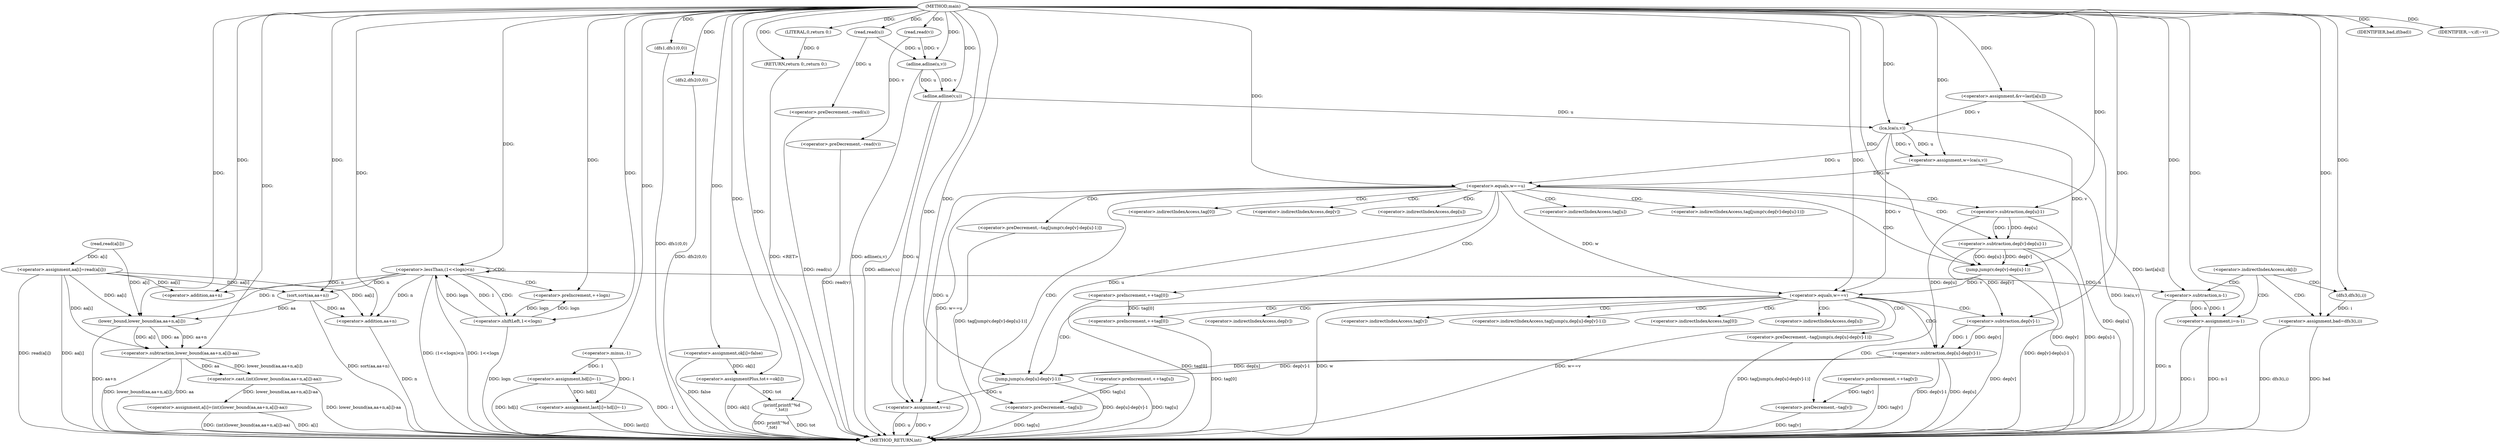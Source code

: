 digraph "main" {  
"1000526" [label = "(METHOD,main)" ]
"1000715" [label = "(METHOD_RETURN,int)" ]
"1000528" [label = "(<operator>.assignment,aa[i]=read(a[i]))" ]
"1000544" [label = "(sort,sort(aa,aa+n))" ]
"1000549" [label = "(<operator>.assignment,a[i]=(int)(lower_bound(aa,aa+n,a[i])-aa))" ]
"1000565" [label = "(<operator>.assignment,last[i]=hd[i]=-1)" ]
"1000591" [label = "(dfs1,dfs1(0,0))" ]
"1000680" [label = "(dfs2,dfs2(0,0))" ]
"1000700" [label = "(<operator>.assignment,ok[i]=false)" ]
"1000705" [label = "(<operator>.assignmentPlus,tot+=ok[i])" ]
"1000710" [label = "(printf,printf(\"%d\n\",tot))" ]
"1000713" [label = "(RETURN,return 0;,return 0;)" ]
"1000537" [label = "(<operator>.lessThan,(1<<logn)<n)" ]
"1000542" [label = "(<operator>.preIncrement,++logn)" ]
"1000585" [label = "(adline,adline(u,v))" ]
"1000588" [label = "(adline,adline(v,u))" ]
"1000596" [label = "(<operator>.assignment,&v=last[a[u]])" ]
"1000677" [label = "(<operator>.assignment,v=u)" ]
"1000699" [label = "(IDENTIFIER,bad,if(bad))" ]
"1000714" [label = "(LITERAL,0,return 0;)" ]
"1000532" [label = "(read,read(a[i]))" ]
"1000546" [label = "(<operator>.addition,aa+n)" ]
"1000553" [label = "(<operator>.cast,(int)(lower_bound(aa,aa+n,a[i])-aa))" ]
"1000569" [label = "(<operator>.assignment,hd[i]=-1)" ]
"1000579" [label = "(<operator>.preDecrement,--read(u))" ]
"1000582" [label = "(<operator>.preDecrement,--read(v))" ]
"1000604" [label = "(IDENTIFIER,~v,if(~v))" ]
"1000688" [label = "(<operator>.assignment,bad=dfs3(i,i))" ]
"1000693" [label = "(<operator>.assignment,i=n-1)" ]
"1000538" [label = "(<operator>.shiftLeft,1<<logn)" ]
"1000555" [label = "(<operator>.subtraction,lower_bound(aa,aa+n,a[i])-aa)" ]
"1000573" [label = "(<operator>.minus,-1)" ]
"1000607" [label = "(<operator>.assignment,w=lca(u,v))" ]
"1000556" [label = "(lower_bound,lower_bound(aa,aa+n,a[i]))" ]
"1000580" [label = "(read,read(u))" ]
"1000583" [label = "(read,read(v))" ]
"1000613" [label = "(<operator>.preIncrement,++tag[u])" ]
"1000617" [label = "(<operator>.preIncrement,++tag[v])" ]
"1000622" [label = "(<operator>.equals,w==u)" ]
"1000650" [label = "(<operator>.equals,w==v)" ]
"1000690" [label = "(dfs3,dfs3(i,i))" ]
"1000695" [label = "(<operator>.subtraction,n-1)" ]
"1000558" [label = "(<operator>.addition,aa+n)" ]
"1000609" [label = "(lca,lca(u,v))" ]
"1000626" [label = "(<operator>.preDecrement,--tag[u])" ]
"1000654" [label = "(<operator>.preDecrement,--tag[v])" ]
"1000631" [label = "(<operator>.preDecrement,--tag[jump(v,dep[v]-dep[u]-1)])" ]
"1000645" [label = "(<operator>.preIncrement,++tag[0])" ]
"1000659" [label = "(<operator>.preDecrement,--tag[jump(u,dep[u]-dep[v]-1)])" ]
"1000673" [label = "(<operator>.preIncrement,++tag[0])" ]
"1000634" [label = "(jump,jump(v,dep[v]-dep[u]-1))" ]
"1000662" [label = "(jump,jump(u,dep[u]-dep[v]-1))" ]
"1000636" [label = "(<operator>.subtraction,dep[v]-dep[u]-1)" ]
"1000664" [label = "(<operator>.subtraction,dep[u]-dep[v]-1)" ]
"1000640" [label = "(<operator>.subtraction,dep[u]-1)" ]
"1000668" [label = "(<operator>.subtraction,dep[v]-1)" ]
"1000684" [label = "(<operator>.indirectIndexAccess,ok[i])" ]
"1000627" [label = "(<operator>.indirectIndexAccess,tag[u])" ]
"1000655" [label = "(<operator>.indirectIndexAccess,tag[v])" ]
"1000632" [label = "(<operator>.indirectIndexAccess,tag[jump(v,dep[v]-dep[u]-1)])" ]
"1000646" [label = "(<operator>.indirectIndexAccess,tag[0])" ]
"1000660" [label = "(<operator>.indirectIndexAccess,tag[jump(u,dep[u]-dep[v]-1)])" ]
"1000674" [label = "(<operator>.indirectIndexAccess,tag[0])" ]
"1000637" [label = "(<operator>.indirectIndexAccess,dep[v])" ]
"1000665" [label = "(<operator>.indirectIndexAccess,dep[u])" ]
"1000641" [label = "(<operator>.indirectIndexAccess,dep[u])" ]
"1000669" [label = "(<operator>.indirectIndexAccess,dep[v])" ]
  "1000713" -> "1000715"  [ label = "DDG: <RET>"] 
  "1000528" -> "1000715"  [ label = "DDG: aa[i]"] 
  "1000528" -> "1000715"  [ label = "DDG: read(a[i])"] 
  "1000538" -> "1000715"  [ label = "DDG: logn"] 
  "1000537" -> "1000715"  [ label = "DDG: 1<<logn"] 
  "1000537" -> "1000715"  [ label = "DDG: (1<<logn)<n"] 
  "1000544" -> "1000715"  [ label = "DDG: sort(aa,aa+n)"] 
  "1000549" -> "1000715"  [ label = "DDG: a[i]"] 
  "1000558" -> "1000715"  [ label = "DDG: n"] 
  "1000556" -> "1000715"  [ label = "DDG: aa+n"] 
  "1000555" -> "1000715"  [ label = "DDG: lower_bound(aa,aa+n,a[i])"] 
  "1000555" -> "1000715"  [ label = "DDG: aa"] 
  "1000553" -> "1000715"  [ label = "DDG: lower_bound(aa,aa+n,a[i])-aa"] 
  "1000549" -> "1000715"  [ label = "DDG: (int)(lower_bound(aa,aa+n,a[i])-aa)"] 
  "1000565" -> "1000715"  [ label = "DDG: last[i]"] 
  "1000569" -> "1000715"  [ label = "DDG: hd[i]"] 
  "1000569" -> "1000715"  [ label = "DDG: -1"] 
  "1000579" -> "1000715"  [ label = "DDG: read(u)"] 
  "1000582" -> "1000715"  [ label = "DDG: read(v)"] 
  "1000585" -> "1000715"  [ label = "DDG: adline(u,v)"] 
  "1000588" -> "1000715"  [ label = "DDG: adline(v,u)"] 
  "1000591" -> "1000715"  [ label = "DDG: dfs1(0,0)"] 
  "1000596" -> "1000715"  [ label = "DDG: last[a[u]]"] 
  "1000607" -> "1000715"  [ label = "DDG: lca(u,v)"] 
  "1000613" -> "1000715"  [ label = "DDG: tag[u]"] 
  "1000617" -> "1000715"  [ label = "DDG: tag[v]"] 
  "1000622" -> "1000715"  [ label = "DDG: w==u"] 
  "1000626" -> "1000715"  [ label = "DDG: tag[u]"] 
  "1000636" -> "1000715"  [ label = "DDG: dep[v]"] 
  "1000640" -> "1000715"  [ label = "DDG: dep[u]"] 
  "1000636" -> "1000715"  [ label = "DDG: dep[u]-1"] 
  "1000634" -> "1000715"  [ label = "DDG: dep[v]-dep[u]-1"] 
  "1000631" -> "1000715"  [ label = "DDG: tag[jump(v,dep[v]-dep[u]-1)]"] 
  "1000645" -> "1000715"  [ label = "DDG: tag[0]"] 
  "1000650" -> "1000715"  [ label = "DDG: w"] 
  "1000650" -> "1000715"  [ label = "DDG: w==v"] 
  "1000654" -> "1000715"  [ label = "DDG: tag[v]"] 
  "1000664" -> "1000715"  [ label = "DDG: dep[u]"] 
  "1000668" -> "1000715"  [ label = "DDG: dep[v]"] 
  "1000664" -> "1000715"  [ label = "DDG: dep[v]-1"] 
  "1000662" -> "1000715"  [ label = "DDG: dep[u]-dep[v]-1"] 
  "1000659" -> "1000715"  [ label = "DDG: tag[jump(u,dep[u]-dep[v]-1)]"] 
  "1000673" -> "1000715"  [ label = "DDG: tag[0]"] 
  "1000677" -> "1000715"  [ label = "DDG: v"] 
  "1000677" -> "1000715"  [ label = "DDG: u"] 
  "1000680" -> "1000715"  [ label = "DDG: dfs2(0,0)"] 
  "1000688" -> "1000715"  [ label = "DDG: dfs3(i,i)"] 
  "1000693" -> "1000715"  [ label = "DDG: i"] 
  "1000695" -> "1000715"  [ label = "DDG: n"] 
  "1000693" -> "1000715"  [ label = "DDG: n-1"] 
  "1000705" -> "1000715"  [ label = "DDG: ok[i]"] 
  "1000710" -> "1000715"  [ label = "DDG: tot"] 
  "1000710" -> "1000715"  [ label = "DDG: printf(\"%d\n\",tot)"] 
  "1000688" -> "1000715"  [ label = "DDG: bad"] 
  "1000700" -> "1000715"  [ label = "DDG: false"] 
  "1000532" -> "1000528"  [ label = "DDG: a[i]"] 
  "1000553" -> "1000549"  [ label = "DDG: lower_bound(aa,aa+n,a[i])-aa"] 
  "1000526" -> "1000700"  [ label = "DDG: "] 
  "1000700" -> "1000705"  [ label = "DDG: ok[i]"] 
  "1000714" -> "1000713"  [ label = "DDG: 0"] 
  "1000526" -> "1000713"  [ label = "DDG: "] 
  "1000528" -> "1000544"  [ label = "DDG: aa[i]"] 
  "1000526" -> "1000544"  [ label = "DDG: "] 
  "1000537" -> "1000544"  [ label = "DDG: n"] 
  "1000569" -> "1000565"  [ label = "DDG: hd[i]"] 
  "1000573" -> "1000565"  [ label = "DDG: 1"] 
  "1000526" -> "1000591"  [ label = "DDG: "] 
  "1000588" -> "1000677"  [ label = "DDG: u"] 
  "1000622" -> "1000677"  [ label = "DDG: u"] 
  "1000662" -> "1000677"  [ label = "DDG: u"] 
  "1000526" -> "1000677"  [ label = "DDG: "] 
  "1000526" -> "1000680"  [ label = "DDG: "] 
  "1000526" -> "1000699"  [ label = "DDG: "] 
  "1000526" -> "1000705"  [ label = "DDG: "] 
  "1000526" -> "1000710"  [ label = "DDG: "] 
  "1000705" -> "1000710"  [ label = "DDG: tot"] 
  "1000526" -> "1000714"  [ label = "DDG: "] 
  "1000538" -> "1000537"  [ label = "DDG: logn"] 
  "1000538" -> "1000537"  [ label = "DDG: 1"] 
  "1000526" -> "1000537"  [ label = "DDG: "] 
  "1000538" -> "1000542"  [ label = "DDG: logn"] 
  "1000526" -> "1000542"  [ label = "DDG: "] 
  "1000528" -> "1000546"  [ label = "DDG: aa[i]"] 
  "1000526" -> "1000546"  [ label = "DDG: "] 
  "1000537" -> "1000546"  [ label = "DDG: n"] 
  "1000555" -> "1000553"  [ label = "DDG: lower_bound(aa,aa+n,a[i])"] 
  "1000555" -> "1000553"  [ label = "DDG: aa"] 
  "1000573" -> "1000569"  [ label = "DDG: 1"] 
  "1000580" -> "1000585"  [ label = "DDG: u"] 
  "1000526" -> "1000585"  [ label = "DDG: "] 
  "1000583" -> "1000585"  [ label = "DDG: v"] 
  "1000585" -> "1000588"  [ label = "DDG: v"] 
  "1000526" -> "1000588"  [ label = "DDG: "] 
  "1000585" -> "1000588"  [ label = "DDG: u"] 
  "1000526" -> "1000596"  [ label = "DDG: "] 
  "1000526" -> "1000604"  [ label = "DDG: "] 
  "1000690" -> "1000688"  [ label = "DDG: i"] 
  "1000695" -> "1000693"  [ label = "DDG: 1"] 
  "1000695" -> "1000693"  [ label = "DDG: n"] 
  "1000526" -> "1000538"  [ label = "DDG: "] 
  "1000542" -> "1000538"  [ label = "DDG: logn"] 
  "1000556" -> "1000555"  [ label = "DDG: aa+n"] 
  "1000556" -> "1000555"  [ label = "DDG: a[i]"] 
  "1000556" -> "1000555"  [ label = "DDG: aa"] 
  "1000528" -> "1000555"  [ label = "DDG: aa[i]"] 
  "1000526" -> "1000555"  [ label = "DDG: "] 
  "1000526" -> "1000573"  [ label = "DDG: "] 
  "1000580" -> "1000579"  [ label = "DDG: u"] 
  "1000583" -> "1000582"  [ label = "DDG: v"] 
  "1000609" -> "1000607"  [ label = "DDG: v"] 
  "1000609" -> "1000607"  [ label = "DDG: u"] 
  "1000526" -> "1000688"  [ label = "DDG: "] 
  "1000526" -> "1000693"  [ label = "DDG: "] 
  "1000528" -> "1000556"  [ label = "DDG: aa[i]"] 
  "1000526" -> "1000556"  [ label = "DDG: "] 
  "1000544" -> "1000556"  [ label = "DDG: aa"] 
  "1000537" -> "1000556"  [ label = "DDG: n"] 
  "1000532" -> "1000556"  [ label = "DDG: a[i]"] 
  "1000526" -> "1000580"  [ label = "DDG: "] 
  "1000526" -> "1000583"  [ label = "DDG: "] 
  "1000526" -> "1000607"  [ label = "DDG: "] 
  "1000526" -> "1000690"  [ label = "DDG: "] 
  "1000526" -> "1000695"  [ label = "DDG: "] 
  "1000537" -> "1000695"  [ label = "DDG: n"] 
  "1000528" -> "1000558"  [ label = "DDG: aa[i]"] 
  "1000544" -> "1000558"  [ label = "DDG: aa"] 
  "1000526" -> "1000558"  [ label = "DDG: "] 
  "1000537" -> "1000558"  [ label = "DDG: n"] 
  "1000588" -> "1000609"  [ label = "DDG: u"] 
  "1000526" -> "1000609"  [ label = "DDG: "] 
  "1000596" -> "1000609"  [ label = "DDG: v"] 
  "1000607" -> "1000622"  [ label = "DDG: w"] 
  "1000526" -> "1000622"  [ label = "DDG: "] 
  "1000609" -> "1000622"  [ label = "DDG: u"] 
  "1000622" -> "1000650"  [ label = "DDG: w"] 
  "1000526" -> "1000650"  [ label = "DDG: "] 
  "1000609" -> "1000650"  [ label = "DDG: v"] 
  "1000634" -> "1000650"  [ label = "DDG: v"] 
  "1000613" -> "1000626"  [ label = "DDG: tag[u]"] 
  "1000617" -> "1000654"  [ label = "DDG: tag[v]"] 
  "1000645" -> "1000673"  [ label = "DDG: tag[0]"] 
  "1000609" -> "1000634"  [ label = "DDG: v"] 
  "1000526" -> "1000634"  [ label = "DDG: "] 
  "1000636" -> "1000634"  [ label = "DDG: dep[u]-1"] 
  "1000636" -> "1000634"  [ label = "DDG: dep[v]"] 
  "1000622" -> "1000662"  [ label = "DDG: u"] 
  "1000526" -> "1000662"  [ label = "DDG: "] 
  "1000664" -> "1000662"  [ label = "DDG: dep[v]-1"] 
  "1000664" -> "1000662"  [ label = "DDG: dep[u]"] 
  "1000640" -> "1000636"  [ label = "DDG: 1"] 
  "1000640" -> "1000636"  [ label = "DDG: dep[u]"] 
  "1000640" -> "1000664"  [ label = "DDG: dep[u]"] 
  "1000668" -> "1000664"  [ label = "DDG: 1"] 
  "1000668" -> "1000664"  [ label = "DDG: dep[v]"] 
  "1000526" -> "1000640"  [ label = "DDG: "] 
  "1000636" -> "1000668"  [ label = "DDG: dep[v]"] 
  "1000526" -> "1000668"  [ label = "DDG: "] 
  "1000537" -> "1000538"  [ label = "CDG: "] 
  "1000537" -> "1000537"  [ label = "CDG: "] 
  "1000537" -> "1000542"  [ label = "CDG: "] 
  "1000684" -> "1000688"  [ label = "CDG: "] 
  "1000684" -> "1000693"  [ label = "CDG: "] 
  "1000684" -> "1000690"  [ label = "CDG: "] 
  "1000684" -> "1000695"  [ label = "CDG: "] 
  "1000622" -> "1000632"  [ label = "CDG: "] 
  "1000622" -> "1000626"  [ label = "CDG: "] 
  "1000622" -> "1000631"  [ label = "CDG: "] 
  "1000622" -> "1000627"  [ label = "CDG: "] 
  "1000622" -> "1000641"  [ label = "CDG: "] 
  "1000622" -> "1000634"  [ label = "CDG: "] 
  "1000622" -> "1000637"  [ label = "CDG: "] 
  "1000622" -> "1000640"  [ label = "CDG: "] 
  "1000622" -> "1000645"  [ label = "CDG: "] 
  "1000622" -> "1000646"  [ label = "CDG: "] 
  "1000622" -> "1000636"  [ label = "CDG: "] 
  "1000650" -> "1000665"  [ label = "CDG: "] 
  "1000650" -> "1000673"  [ label = "CDG: "] 
  "1000650" -> "1000654"  [ label = "CDG: "] 
  "1000650" -> "1000662"  [ label = "CDG: "] 
  "1000650" -> "1000674"  [ label = "CDG: "] 
  "1000650" -> "1000659"  [ label = "CDG: "] 
  "1000650" -> "1000660"  [ label = "CDG: "] 
  "1000650" -> "1000664"  [ label = "CDG: "] 
  "1000650" -> "1000668"  [ label = "CDG: "] 
  "1000650" -> "1000655"  [ label = "CDG: "] 
  "1000650" -> "1000669"  [ label = "CDG: "] 
}
